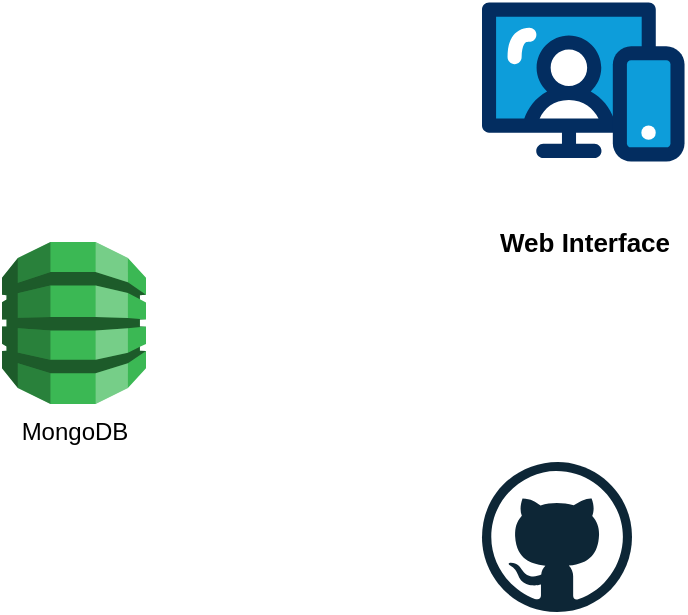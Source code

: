 <mxfile version="24.7.5">
  <diagram name="Page-1" id="D_MlxMxlMA2K0-KV_IuF">
    <mxGraphModel dx="1232" dy="1187" grid="1" gridSize="10" guides="1" tooltips="1" connect="1" arrows="1" fold="1" page="1" pageScale="1" pageWidth="827" pageHeight="1169" math="0" shadow="0">
      <root>
        <mxCell id="0" />
        <mxCell id="1" parent="0" />
        <mxCell id="5M5CMBE7sfrcRyce0Xb_-1" value="&lt;b&gt;&lt;font style=&quot;font-size: 13px;&quot;&gt;Web Interface&lt;/font&gt;&lt;/b&gt;" style="verticalLabelPosition=bottom;aspect=fixed;html=1;shape=mxgraph.salesforce.web;" vertex="1" parent="1">
          <mxGeometry x="320" y="160" width="101.27" height="80" as="geometry" />
        </mxCell>
        <mxCell id="5M5CMBE7sfrcRyce0Xb_-5" value="MongoDB" style="outlineConnect=0;dashed=0;verticalLabelPosition=bottom;verticalAlign=top;align=center;html=1;shape=mxgraph.aws3.dynamo_db;fillColor=#3BB854;gradientColor=none;" vertex="1" parent="1">
          <mxGeometry x="80" y="280" width="72" height="81" as="geometry" />
        </mxCell>
        <mxCell id="5M5CMBE7sfrcRyce0Xb_-7" value="" style="dashed=0;outlineConnect=0;html=1;align=center;labelPosition=center;verticalLabelPosition=bottom;verticalAlign=top;shape=mxgraph.weblogos.github" vertex="1" parent="1">
          <mxGeometry x="320" y="390" width="75" height="75" as="geometry" />
        </mxCell>
      </root>
    </mxGraphModel>
  </diagram>
</mxfile>
